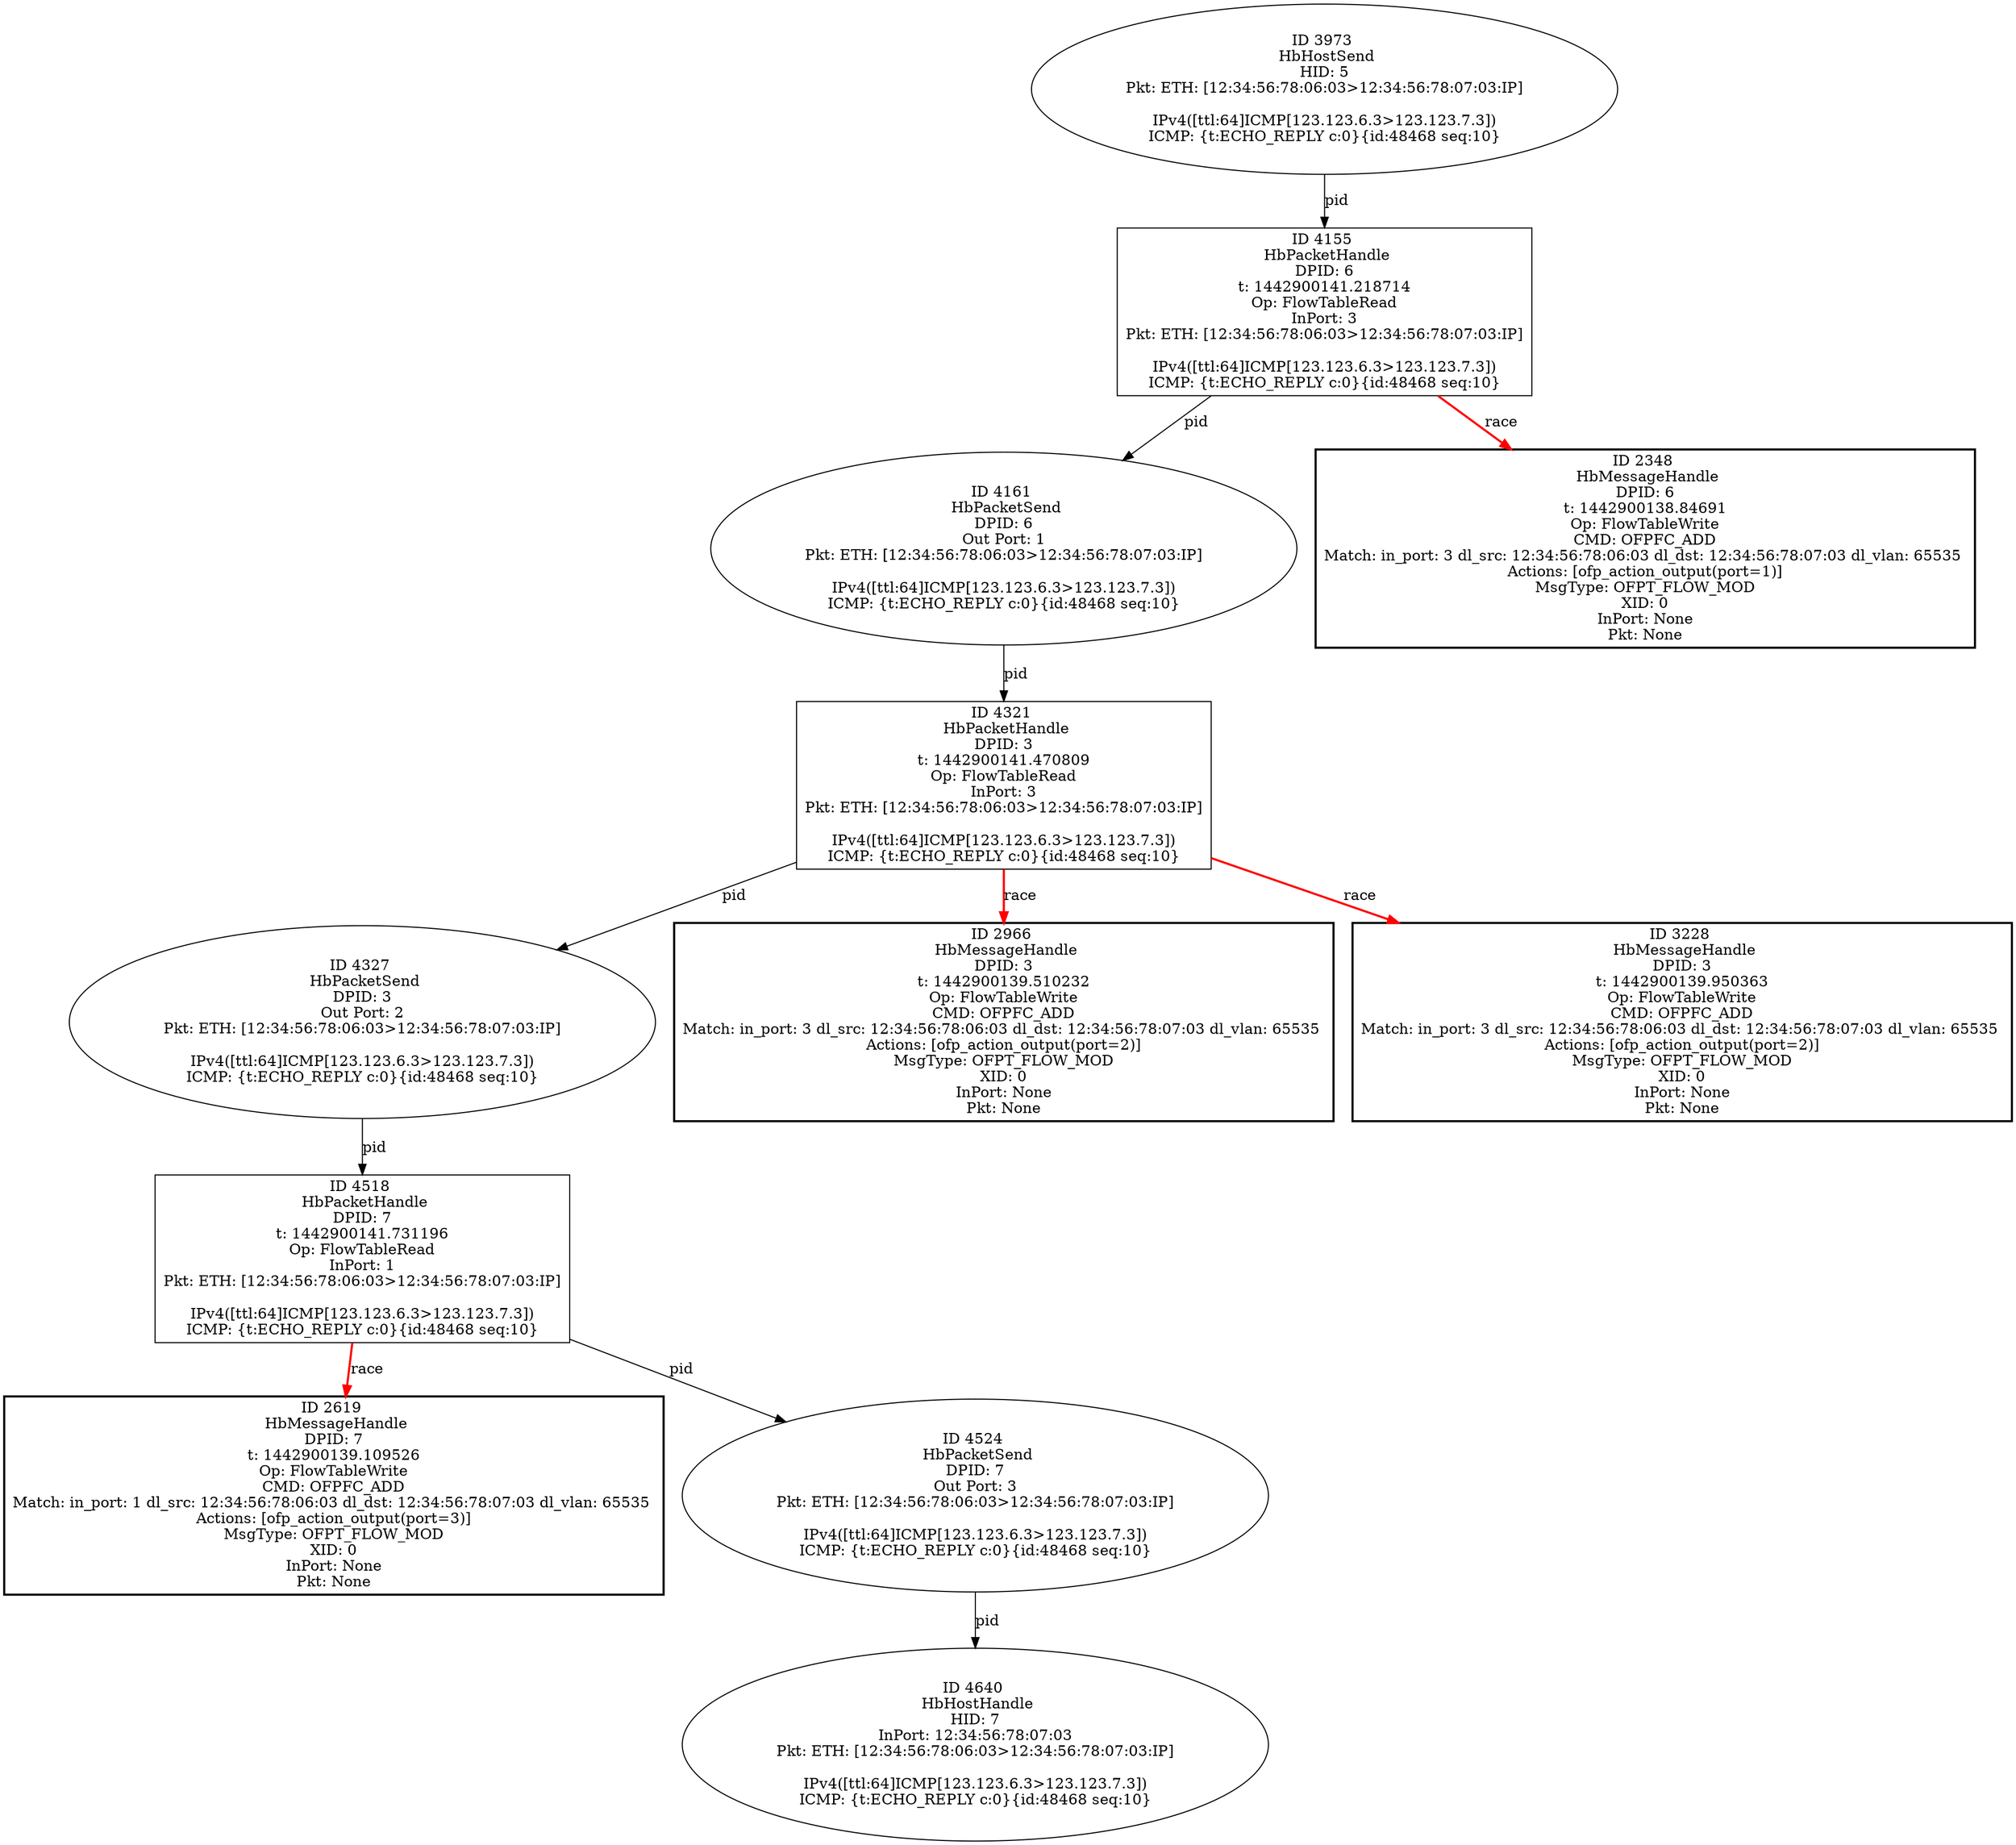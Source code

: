 strict digraph G {
4640 [shape=oval, event=<hb_events.HbHostHandle object at 0x10bd1ef10>, label="ID 4640 
 HbHostHandle
HID: 7
InPort: 12:34:56:78:07:03
Pkt: ETH: [12:34:56:78:06:03>12:34:56:78:07:03:IP]

IPv4([ttl:64]ICMP[123.123.6.3>123.123.7.3])
ICMP: {t:ECHO_REPLY c:0}{id:48468 seq:10}"];
4161 [shape=oval, event=<hb_events.HbPacketSend object at 0x10ba9ff10>, label="ID 4161 
 HbPacketSend
DPID: 6
Out Port: 1
Pkt: ETH: [12:34:56:78:06:03>12:34:56:78:07:03:IP]

IPv4([ttl:64]ICMP[123.123.6.3>123.123.7.3])
ICMP: {t:ECHO_REPLY c:0}{id:48468 seq:10}"];
2619 [shape=box, style=bold, event=<hb_events.HbMessageHandle object at 0x10b1b4b10>, label="ID 2619 
 HbMessageHandle
DPID: 7
t: 1442900139.109526
Op: FlowTableWrite
CMD: OFPFC_ADD
Match: in_port: 1 dl_src: 12:34:56:78:06:03 dl_dst: 12:34:56:78:07:03 dl_vlan: 65535 
Actions: [ofp_action_output(port=3)]
MsgType: OFPT_FLOW_MOD
XID: 0
InPort: None
Pkt: None"];
3973 [shape=oval, event=<hb_events.HbHostSend object at 0x10b99d510>, label="ID 3973 
 HbHostSend
HID: 5
Pkt: ETH: [12:34:56:78:06:03>12:34:56:78:07:03:IP]

IPv4([ttl:64]ICMP[123.123.6.3>123.123.7.3])
ICMP: {t:ECHO_REPLY c:0}{id:48468 seq:10}"];
4518 [shape=box, event=<hb_events.HbPacketHandle object at 0x10bc8d350>, label="ID 4518 
 HbPacketHandle
DPID: 7
t: 1442900141.731196
Op: FlowTableRead
InPort: 1
Pkt: ETH: [12:34:56:78:06:03>12:34:56:78:07:03:IP]

IPv4([ttl:64]ICMP[123.123.6.3>123.123.7.3])
ICMP: {t:ECHO_REPLY c:0}{id:48468 seq:10}"];
4327 [shape=oval, event=<hb_events.HbPacketSend object at 0x10bb887d0>, label="ID 4327 
 HbPacketSend
DPID: 3
Out Port: 2
Pkt: ETH: [12:34:56:78:06:03>12:34:56:78:07:03:IP]

IPv4([ttl:64]ICMP[123.123.6.3>123.123.7.3])
ICMP: {t:ECHO_REPLY c:0}{id:48468 seq:10}"];
2348 [shape=box, style=bold, event=<hb_events.HbMessageHandle object at 0x10af60cd0>, label="ID 2348 
 HbMessageHandle
DPID: 6
t: 1442900138.84691
Op: FlowTableWrite
CMD: OFPFC_ADD
Match: in_port: 3 dl_src: 12:34:56:78:06:03 dl_dst: 12:34:56:78:07:03 dl_vlan: 65535 
Actions: [ofp_action_output(port=1)]
MsgType: OFPT_FLOW_MOD
XID: 0
InPort: None
Pkt: None"];
4321 [shape=box, event=<hb_events.HbPacketHandle object at 0x10bb56810>, label="ID 4321 
 HbPacketHandle
DPID: 3
t: 1442900141.470809
Op: FlowTableRead
InPort: 3
Pkt: ETH: [12:34:56:78:06:03>12:34:56:78:07:03:IP]

IPv4([ttl:64]ICMP[123.123.6.3>123.123.7.3])
ICMP: {t:ECHO_REPLY c:0}{id:48468 seq:10}"];
4524 [shape=oval, event=<hb_events.HbPacketSend object at 0x10bc9b890>, label="ID 4524 
 HbPacketSend
DPID: 7
Out Port: 3
Pkt: ETH: [12:34:56:78:06:03>12:34:56:78:07:03:IP]

IPv4([ttl:64]ICMP[123.123.6.3>123.123.7.3])
ICMP: {t:ECHO_REPLY c:0}{id:48468 seq:10}"];
2966 [shape=box, style=bold, event=<hb_events.HbMessageHandle object at 0x10b51cf50>, label="ID 2966 
 HbMessageHandle
DPID: 3
t: 1442900139.510232
Op: FlowTableWrite
CMD: OFPFC_ADD
Match: in_port: 3 dl_src: 12:34:56:78:06:03 dl_dst: 12:34:56:78:07:03 dl_vlan: 65535 
Actions: [ofp_action_output(port=2)]
MsgType: OFPT_FLOW_MOD
XID: 0
InPort: None
Pkt: None"];
4155 [shape=box, event=<hb_events.HbPacketHandle object at 0x10ba9fa10>, label="ID 4155 
 HbPacketHandle
DPID: 6
t: 1442900141.218714
Op: FlowTableRead
InPort: 3
Pkt: ETH: [12:34:56:78:06:03>12:34:56:78:07:03:IP]

IPv4([ttl:64]ICMP[123.123.6.3>123.123.7.3])
ICMP: {t:ECHO_REPLY c:0}{id:48468 seq:10}"];
3228 [shape=box, style=bold, event=<hb_events.HbMessageHandle object at 0x10b658690>, label="ID 3228 
 HbMessageHandle
DPID: 3
t: 1442900139.950363
Op: FlowTableWrite
CMD: OFPFC_ADD
Match: in_port: 3 dl_src: 12:34:56:78:06:03 dl_dst: 12:34:56:78:07:03 dl_vlan: 65535 
Actions: [ofp_action_output(port=2)]
MsgType: OFPT_FLOW_MOD
XID: 0
InPort: None
Pkt: None"];
4161 -> 4321  [rel=pid, label=pid];
3973 -> 4155  [rel=pid, label=pid];
4518 -> 2619  [harmful=True, color=red, style=bold, rel=race, label=race];
4518 -> 4524  [rel=pid, label=pid];
4321 -> 3228  [harmful=True, color=red, style=bold, rel=race, label=race];
4321 -> 2966  [harmful=True, color=red, style=bold, rel=race, label=race];
4321 -> 4327  [rel=pid, label=pid];
4327 -> 4518  [rel=pid, label=pid];
4524 -> 4640  [rel=pid, label=pid];
4155 -> 4161  [rel=pid, label=pid];
4155 -> 2348  [harmful=True, color=red, style=bold, rel=race, label=race];
}
